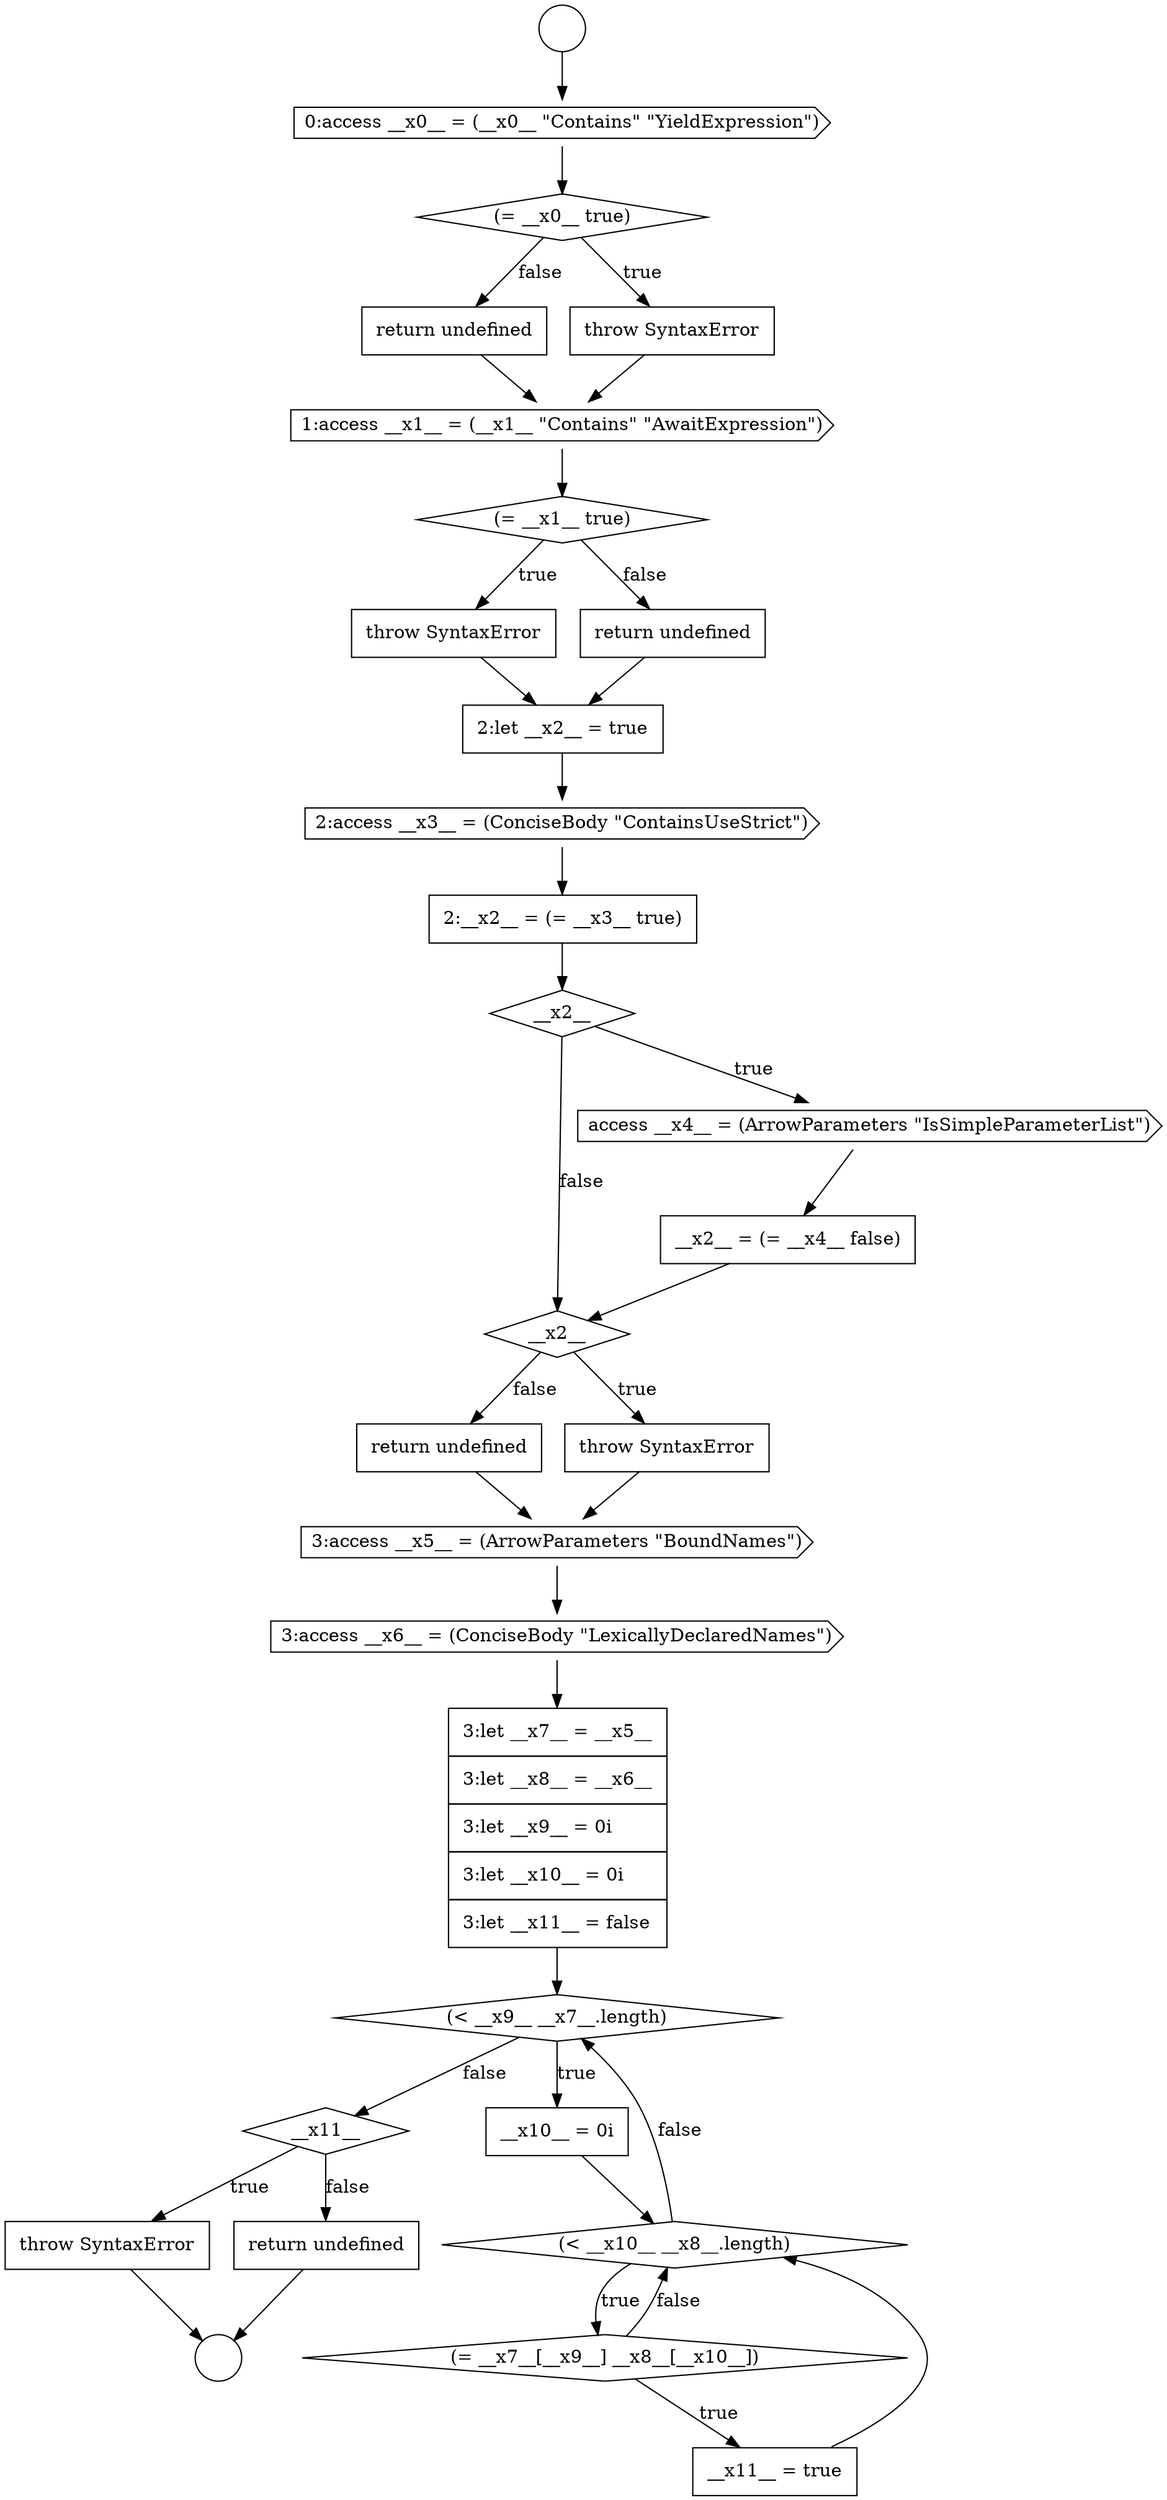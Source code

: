 digraph {
  node18874 [shape=diamond, label=<<font color="black">__x2__</font>> color="black" fillcolor="white" style=filled]
  node18866 [shape=none, margin=0, label=<<font color="black">
    <table border="0" cellborder="1" cellspacing="0" cellpadding="10">
      <tr><td align="left">return undefined</td></tr>
    </table>
  </font>> color="black" fillcolor="white" style=filled]
  node18889 [shape=none, margin=0, label=<<font color="black">
    <table border="0" cellborder="1" cellspacing="0" cellpadding="10">
      <tr><td align="left">throw SyntaxError</td></tr>
    </table>
  </font>> color="black" fillcolor="white" style=filled]
  node18883 [shape=diamond, label=<<font color="black">(&lt; __x9__ __x7__.length)</font>> color="black" fillcolor="white" style=filled]
  node18877 [shape=diamond, label=<<font color="black">__x2__</font>> color="black" fillcolor="white" style=filled]
  node18885 [shape=diamond, label=<<font color="black">(&lt; __x10__ __x8__.length)</font>> color="black" fillcolor="white" style=filled]
  node18880 [shape=cds, label=<<font color="black">3:access __x5__ = (ArrowParameters &quot;BoundNames&quot;)</font>> color="black" fillcolor="white" style=filled]
  node18876 [shape=none, margin=0, label=<<font color="black">
    <table border="0" cellborder="1" cellspacing="0" cellpadding="10">
      <tr><td align="left">__x2__ = (= __x4__ false)</td></tr>
    </table>
  </font>> color="black" fillcolor="white" style=filled]
  node18871 [shape=none, margin=0, label=<<font color="black">
    <table border="0" cellborder="1" cellspacing="0" cellpadding="10">
      <tr><td align="left">2:let __x2__ = true</td></tr>
    </table>
  </font>> color="black" fillcolor="white" style=filled]
  node18886 [shape=diamond, label=<<font color="black">(= __x7__[__x9__] __x8__[__x10__])</font>> color="black" fillcolor="white" style=filled]
  node18868 [shape=diamond, label=<<font color="black">(= __x1__ true)</font>> color="black" fillcolor="white" style=filled]
  node18879 [shape=none, margin=0, label=<<font color="black">
    <table border="0" cellborder="1" cellspacing="0" cellpadding="10">
      <tr><td align="left">return undefined</td></tr>
    </table>
  </font>> color="black" fillcolor="white" style=filled]
  node18881 [shape=cds, label=<<font color="black">3:access __x6__ = (ConciseBody &quot;LexicallyDeclaredNames&quot;)</font>> color="black" fillcolor="white" style=filled]
  node18861 [shape=circle label=" " color="black" fillcolor="white" style=filled]
  node18878 [shape=none, margin=0, label=<<font color="black">
    <table border="0" cellborder="1" cellspacing="0" cellpadding="10">
      <tr><td align="left">throw SyntaxError</td></tr>
    </table>
  </font>> color="black" fillcolor="white" style=filled]
  node18869 [shape=none, margin=0, label=<<font color="black">
    <table border="0" cellborder="1" cellspacing="0" cellpadding="10">
      <tr><td align="left">throw SyntaxError</td></tr>
    </table>
  </font>> color="black" fillcolor="white" style=filled]
  node18888 [shape=diamond, label=<<font color="black">__x11__</font>> color="black" fillcolor="white" style=filled]
  node18864 [shape=diamond, label=<<font color="black">(= __x0__ true)</font>> color="black" fillcolor="white" style=filled]
  node18873 [shape=none, margin=0, label=<<font color="black">
    <table border="0" cellborder="1" cellspacing="0" cellpadding="10">
      <tr><td align="left">2:__x2__ = (= __x3__ true)</td></tr>
    </table>
  </font>> color="black" fillcolor="white" style=filled]
  node18870 [shape=none, margin=0, label=<<font color="black">
    <table border="0" cellborder="1" cellspacing="0" cellpadding="10">
      <tr><td align="left">return undefined</td></tr>
    </table>
  </font>> color="black" fillcolor="white" style=filled]
  node18867 [shape=cds, label=<<font color="black">1:access __x1__ = (__x1__ &quot;Contains&quot; &quot;AwaitExpression&quot;)</font>> color="black" fillcolor="white" style=filled]
  node18884 [shape=none, margin=0, label=<<font color="black">
    <table border="0" cellborder="1" cellspacing="0" cellpadding="10">
      <tr><td align="left">__x10__ = 0i</td></tr>
    </table>
  </font>> color="black" fillcolor="white" style=filled]
  node18863 [shape=cds, label=<<font color="black">0:access __x0__ = (__x0__ &quot;Contains&quot; &quot;YieldExpression&quot;)</font>> color="black" fillcolor="white" style=filled]
  node18862 [shape=circle label=" " color="black" fillcolor="white" style=filled]
  node18875 [shape=cds, label=<<font color="black">access __x4__ = (ArrowParameters &quot;IsSimpleParameterList&quot;)</font>> color="black" fillcolor="white" style=filled]
  node18872 [shape=cds, label=<<font color="black">2:access __x3__ = (ConciseBody &quot;ContainsUseStrict&quot;)</font>> color="black" fillcolor="white" style=filled]
  node18865 [shape=none, margin=0, label=<<font color="black">
    <table border="0" cellborder="1" cellspacing="0" cellpadding="10">
      <tr><td align="left">throw SyntaxError</td></tr>
    </table>
  </font>> color="black" fillcolor="white" style=filled]
  node18882 [shape=none, margin=0, label=<<font color="black">
    <table border="0" cellborder="1" cellspacing="0" cellpadding="10">
      <tr><td align="left">3:let __x7__ = __x5__</td></tr>
      <tr><td align="left">3:let __x8__ = __x6__</td></tr>
      <tr><td align="left">3:let __x9__ = 0i</td></tr>
      <tr><td align="left">3:let __x10__ = 0i</td></tr>
      <tr><td align="left">3:let __x11__ = false</td></tr>
    </table>
  </font>> color="black" fillcolor="white" style=filled]
  node18890 [shape=none, margin=0, label=<<font color="black">
    <table border="0" cellborder="1" cellspacing="0" cellpadding="10">
      <tr><td align="left">return undefined</td></tr>
    </table>
  </font>> color="black" fillcolor="white" style=filled]
  node18887 [shape=none, margin=0, label=<<font color="black">
    <table border="0" cellborder="1" cellspacing="0" cellpadding="10">
      <tr><td align="left">__x11__ = true</td></tr>
    </table>
  </font>> color="black" fillcolor="white" style=filled]
  node18877 -> node18878 [label=<<font color="black">true</font>> color="black"]
  node18877 -> node18879 [label=<<font color="black">false</font>> color="black"]
  node18866 -> node18867 [ color="black"]
  node18870 -> node18871 [ color="black"]
  node18864 -> node18865 [label=<<font color="black">true</font>> color="black"]
  node18864 -> node18866 [label=<<font color="black">false</font>> color="black"]
  node18871 -> node18872 [ color="black"]
  node18878 -> node18880 [ color="black"]
  node18880 -> node18881 [ color="black"]
  node18889 -> node18862 [ color="black"]
  node18886 -> node18887 [label=<<font color="black">true</font>> color="black"]
  node18886 -> node18885 [label=<<font color="black">false</font>> color="black"]
  node18881 -> node18882 [ color="black"]
  node18890 -> node18862 [ color="black"]
  node18883 -> node18884 [label=<<font color="black">true</font>> color="black"]
  node18883 -> node18888 [label=<<font color="black">false</font>> color="black"]
  node18874 -> node18875 [label=<<font color="black">true</font>> color="black"]
  node18874 -> node18877 [label=<<font color="black">false</font>> color="black"]
  node18872 -> node18873 [ color="black"]
  node18863 -> node18864 [ color="black"]
  node18888 -> node18889 [label=<<font color="black">true</font>> color="black"]
  node18888 -> node18890 [label=<<font color="black">false</font>> color="black"]
  node18885 -> node18886 [label=<<font color="black">true</font>> color="black"]
  node18885 -> node18883 [label=<<font color="black">false</font>> color="black"]
  node18879 -> node18880 [ color="black"]
  node18867 -> node18868 [ color="black"]
  node18884 -> node18885 [ color="black"]
  node18887 -> node18885 [ color="black"]
  node18869 -> node18871 [ color="black"]
  node18882 -> node18883 [ color="black"]
  node18868 -> node18869 [label=<<font color="black">true</font>> color="black"]
  node18868 -> node18870 [label=<<font color="black">false</font>> color="black"]
  node18875 -> node18876 [ color="black"]
  node18876 -> node18877 [ color="black"]
  node18873 -> node18874 [ color="black"]
  node18861 -> node18863 [ color="black"]
  node18865 -> node18867 [ color="black"]
}
